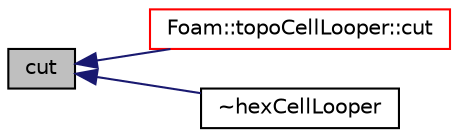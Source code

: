 digraph "cut"
{
  bgcolor="transparent";
  edge [fontname="Helvetica",fontsize="10",labelfontname="Helvetica",labelfontsize="10"];
  node [fontname="Helvetica",fontsize="10",shape=record];
  rankdir="LR";
  Node1 [label="cut",height=0.2,width=0.4,color="black", fillcolor="grey75", style="filled", fontcolor="black"];
  Node1 -> Node2 [dir="back",color="midnightblue",fontsize="10",style="solid",fontname="Helvetica"];
  Node2 [label="Foam::topoCellLooper::cut",height=0.2,width=0.4,color="red",URL="$a02635.html#a57a0014495f8049ba5a41bc5fba01230",tooltip="Create cut along circumference of cellI. Gets current mesh cuts. "];
  Node1 -> Node3 [dir="back",color="midnightblue",fontsize="10",style="solid",fontname="Helvetica"];
  Node3 [label="~hexCellLooper",height=0.2,width=0.4,color="black",URL="$a01007.html#a6a52c13e1ef9f1b654e6d1667b177afb",tooltip="Destructor. "];
}
